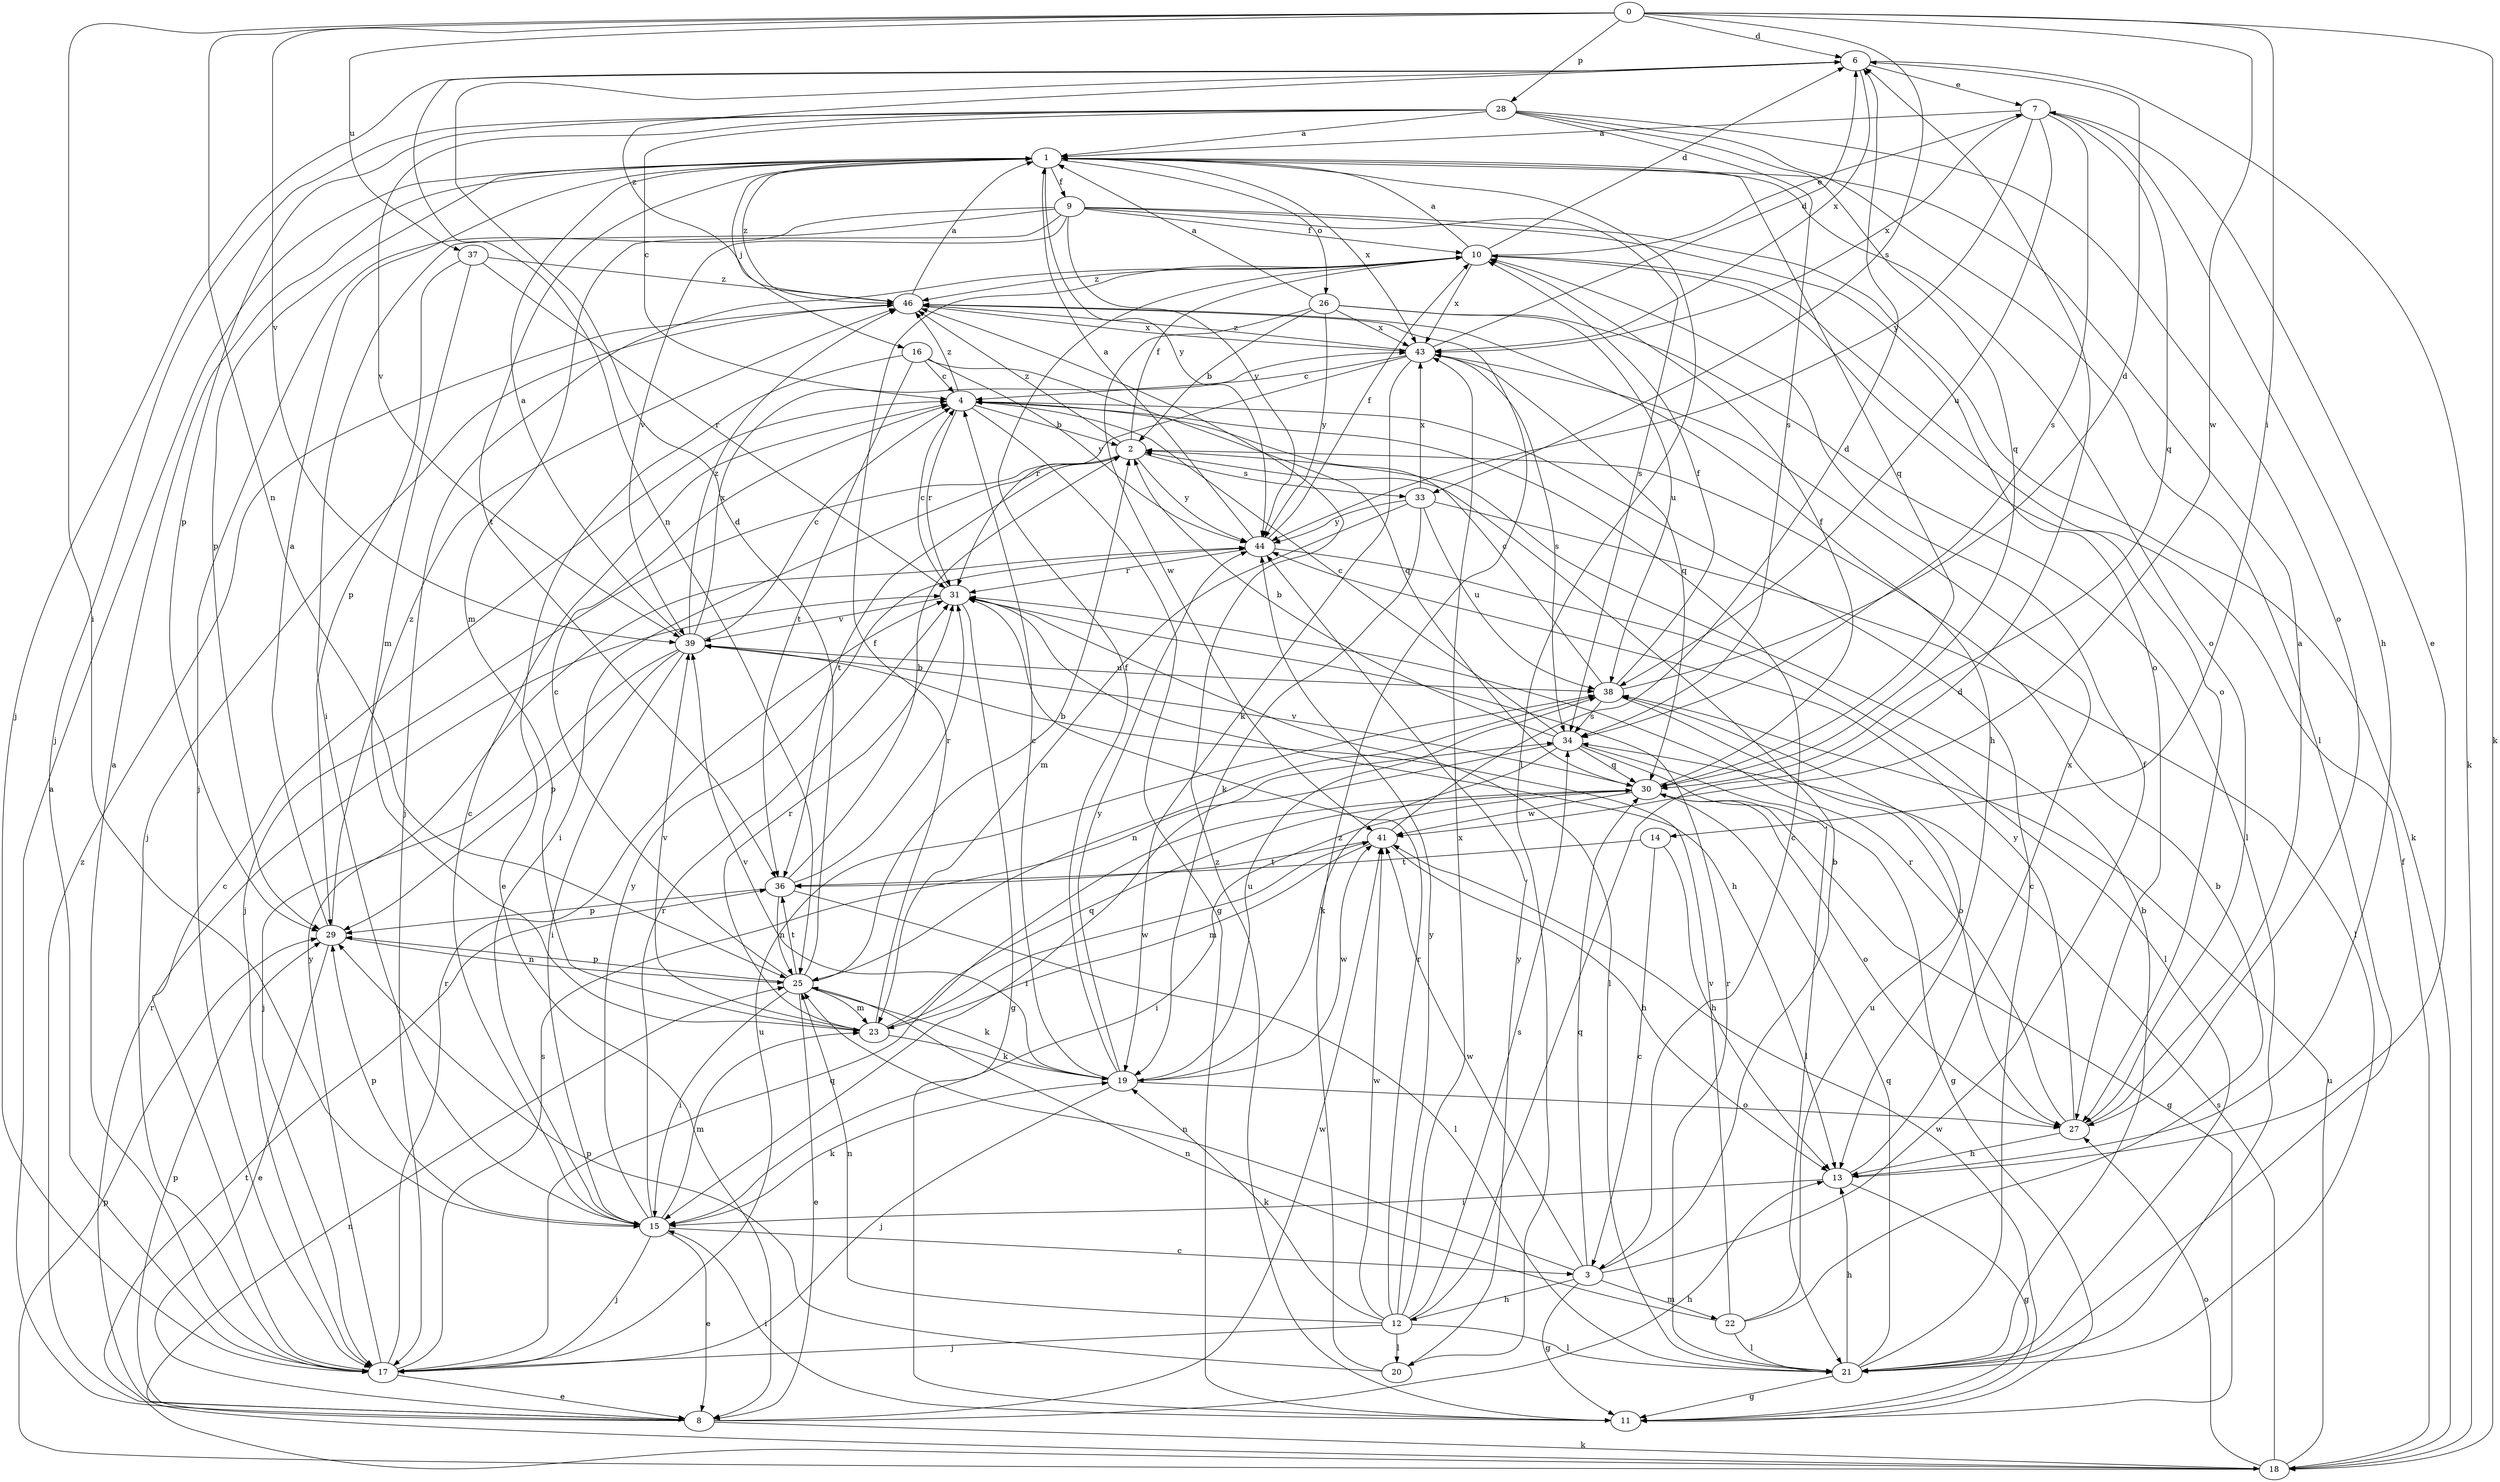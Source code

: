 strict digraph  {
0;
1;
2;
3;
4;
6;
7;
8;
9;
10;
11;
12;
13;
14;
15;
16;
17;
18;
19;
20;
21;
22;
23;
25;
26;
27;
28;
29;
30;
31;
33;
34;
36;
37;
38;
39;
41;
43;
44;
46;
0 -> 6  [label=d];
0 -> 14  [label=i];
0 -> 15  [label=i];
0 -> 18  [label=k];
0 -> 25  [label=n];
0 -> 28  [label=p];
0 -> 33  [label=s];
0 -> 37  [label=u];
0 -> 39  [label=v];
0 -> 41  [label=w];
1 -> 9  [label=f];
1 -> 16  [label=j];
1 -> 20  [label=l];
1 -> 26  [label=o];
1 -> 27  [label=o];
1 -> 29  [label=p];
1 -> 30  [label=q];
1 -> 36  [label=t];
1 -> 43  [label=x];
1 -> 44  [label=y];
1 -> 46  [label=z];
2 -> 10  [label=f];
2 -> 15  [label=i];
2 -> 17  [label=j];
2 -> 33  [label=s];
2 -> 36  [label=t];
2 -> 44  [label=y];
2 -> 46  [label=z];
3 -> 2  [label=b];
3 -> 10  [label=f];
3 -> 11  [label=g];
3 -> 12  [label=h];
3 -> 22  [label=m];
3 -> 25  [label=n];
3 -> 30  [label=q];
3 -> 41  [label=w];
4 -> 2  [label=b];
4 -> 3  [label=c];
4 -> 11  [label=g];
4 -> 31  [label=r];
4 -> 46  [label=z];
6 -> 7  [label=e];
6 -> 17  [label=j];
6 -> 18  [label=k];
6 -> 25  [label=n];
6 -> 43  [label=x];
6 -> 46  [label=z];
7 -> 1  [label=a];
7 -> 13  [label=h];
7 -> 30  [label=q];
7 -> 34  [label=s];
7 -> 38  [label=u];
7 -> 43  [label=x];
7 -> 44  [label=y];
8 -> 1  [label=a];
8 -> 13  [label=h];
8 -> 18  [label=k];
8 -> 29  [label=p];
8 -> 31  [label=r];
8 -> 41  [label=w];
8 -> 46  [label=z];
9 -> 10  [label=f];
9 -> 15  [label=i];
9 -> 17  [label=j];
9 -> 18  [label=k];
9 -> 23  [label=m];
9 -> 27  [label=o];
9 -> 34  [label=s];
9 -> 39  [label=v];
9 -> 44  [label=y];
10 -> 1  [label=a];
10 -> 6  [label=d];
10 -> 7  [label=e];
10 -> 17  [label=j];
10 -> 27  [label=o];
10 -> 43  [label=x];
10 -> 46  [label=z];
11 -> 15  [label=i];
11 -> 41  [label=w];
11 -> 46  [label=z];
12 -> 6  [label=d];
12 -> 17  [label=j];
12 -> 19  [label=k];
12 -> 20  [label=l];
12 -> 21  [label=l];
12 -> 25  [label=n];
12 -> 31  [label=r];
12 -> 34  [label=s];
12 -> 41  [label=w];
12 -> 43  [label=x];
12 -> 44  [label=y];
13 -> 7  [label=e];
13 -> 11  [label=g];
13 -> 15  [label=i];
13 -> 43  [label=x];
14 -> 3  [label=c];
14 -> 13  [label=h];
14 -> 36  [label=t];
15 -> 3  [label=c];
15 -> 4  [label=c];
15 -> 8  [label=e];
15 -> 17  [label=j];
15 -> 19  [label=k];
15 -> 23  [label=m];
15 -> 29  [label=p];
15 -> 31  [label=r];
15 -> 44  [label=y];
16 -> 4  [label=c];
16 -> 8  [label=e];
16 -> 30  [label=q];
16 -> 36  [label=t];
16 -> 44  [label=y];
17 -> 1  [label=a];
17 -> 4  [label=c];
17 -> 8  [label=e];
17 -> 30  [label=q];
17 -> 31  [label=r];
17 -> 34  [label=s];
17 -> 38  [label=u];
17 -> 44  [label=y];
18 -> 10  [label=f];
18 -> 25  [label=n];
18 -> 27  [label=o];
18 -> 29  [label=p];
18 -> 34  [label=s];
18 -> 36  [label=t];
18 -> 38  [label=u];
19 -> 4  [label=c];
19 -> 10  [label=f];
19 -> 17  [label=j];
19 -> 27  [label=o];
19 -> 38  [label=u];
19 -> 39  [label=v];
19 -> 41  [label=w];
19 -> 44  [label=y];
20 -> 29  [label=p];
20 -> 44  [label=y];
20 -> 46  [label=z];
21 -> 2  [label=b];
21 -> 4  [label=c];
21 -> 11  [label=g];
21 -> 13  [label=h];
21 -> 30  [label=q];
21 -> 31  [label=r];
22 -> 2  [label=b];
22 -> 21  [label=l];
22 -> 25  [label=n];
22 -> 38  [label=u];
22 -> 39  [label=v];
23 -> 10  [label=f];
23 -> 19  [label=k];
23 -> 30  [label=q];
23 -> 31  [label=r];
23 -> 39  [label=v];
23 -> 41  [label=w];
25 -> 2  [label=b];
25 -> 4  [label=c];
25 -> 6  [label=d];
25 -> 8  [label=e];
25 -> 15  [label=i];
25 -> 19  [label=k];
25 -> 23  [label=m];
25 -> 29  [label=p];
25 -> 36  [label=t];
26 -> 1  [label=a];
26 -> 2  [label=b];
26 -> 21  [label=l];
26 -> 38  [label=u];
26 -> 41  [label=w];
26 -> 43  [label=x];
26 -> 44  [label=y];
27 -> 1  [label=a];
27 -> 13  [label=h];
27 -> 31  [label=r];
27 -> 44  [label=y];
28 -> 1  [label=a];
28 -> 4  [label=c];
28 -> 17  [label=j];
28 -> 21  [label=l];
28 -> 27  [label=o];
28 -> 29  [label=p];
28 -> 30  [label=q];
28 -> 34  [label=s];
28 -> 39  [label=v];
29 -> 1  [label=a];
29 -> 8  [label=e];
29 -> 25  [label=n];
29 -> 46  [label=z];
30 -> 10  [label=f];
30 -> 11  [label=g];
30 -> 15  [label=i];
30 -> 27  [label=o];
30 -> 39  [label=v];
30 -> 41  [label=w];
31 -> 4  [label=c];
31 -> 11  [label=g];
31 -> 13  [label=h];
31 -> 21  [label=l];
31 -> 39  [label=v];
33 -> 19  [label=k];
33 -> 21  [label=l];
33 -> 23  [label=m];
33 -> 38  [label=u];
33 -> 43  [label=x];
33 -> 44  [label=y];
34 -> 2  [label=b];
34 -> 4  [label=c];
34 -> 11  [label=g];
34 -> 15  [label=i];
34 -> 19  [label=k];
34 -> 21  [label=l];
34 -> 30  [label=q];
36 -> 2  [label=b];
36 -> 21  [label=l];
36 -> 25  [label=n];
36 -> 29  [label=p];
36 -> 31  [label=r];
37 -> 23  [label=m];
37 -> 29  [label=p];
37 -> 31  [label=r];
37 -> 46  [label=z];
38 -> 4  [label=c];
38 -> 6  [label=d];
38 -> 10  [label=f];
38 -> 25  [label=n];
38 -> 27  [label=o];
38 -> 34  [label=s];
39 -> 1  [label=a];
39 -> 4  [label=c];
39 -> 15  [label=i];
39 -> 17  [label=j];
39 -> 29  [label=p];
39 -> 38  [label=u];
39 -> 43  [label=x];
39 -> 46  [label=z];
41 -> 6  [label=d];
41 -> 13  [label=h];
41 -> 23  [label=m];
41 -> 36  [label=t];
43 -> 4  [label=c];
43 -> 6  [label=d];
43 -> 19  [label=k];
43 -> 30  [label=q];
43 -> 31  [label=r];
43 -> 34  [label=s];
43 -> 46  [label=z];
44 -> 1  [label=a];
44 -> 10  [label=f];
44 -> 21  [label=l];
44 -> 31  [label=r];
46 -> 1  [label=a];
46 -> 13  [label=h];
46 -> 17  [label=j];
46 -> 43  [label=x];
}
